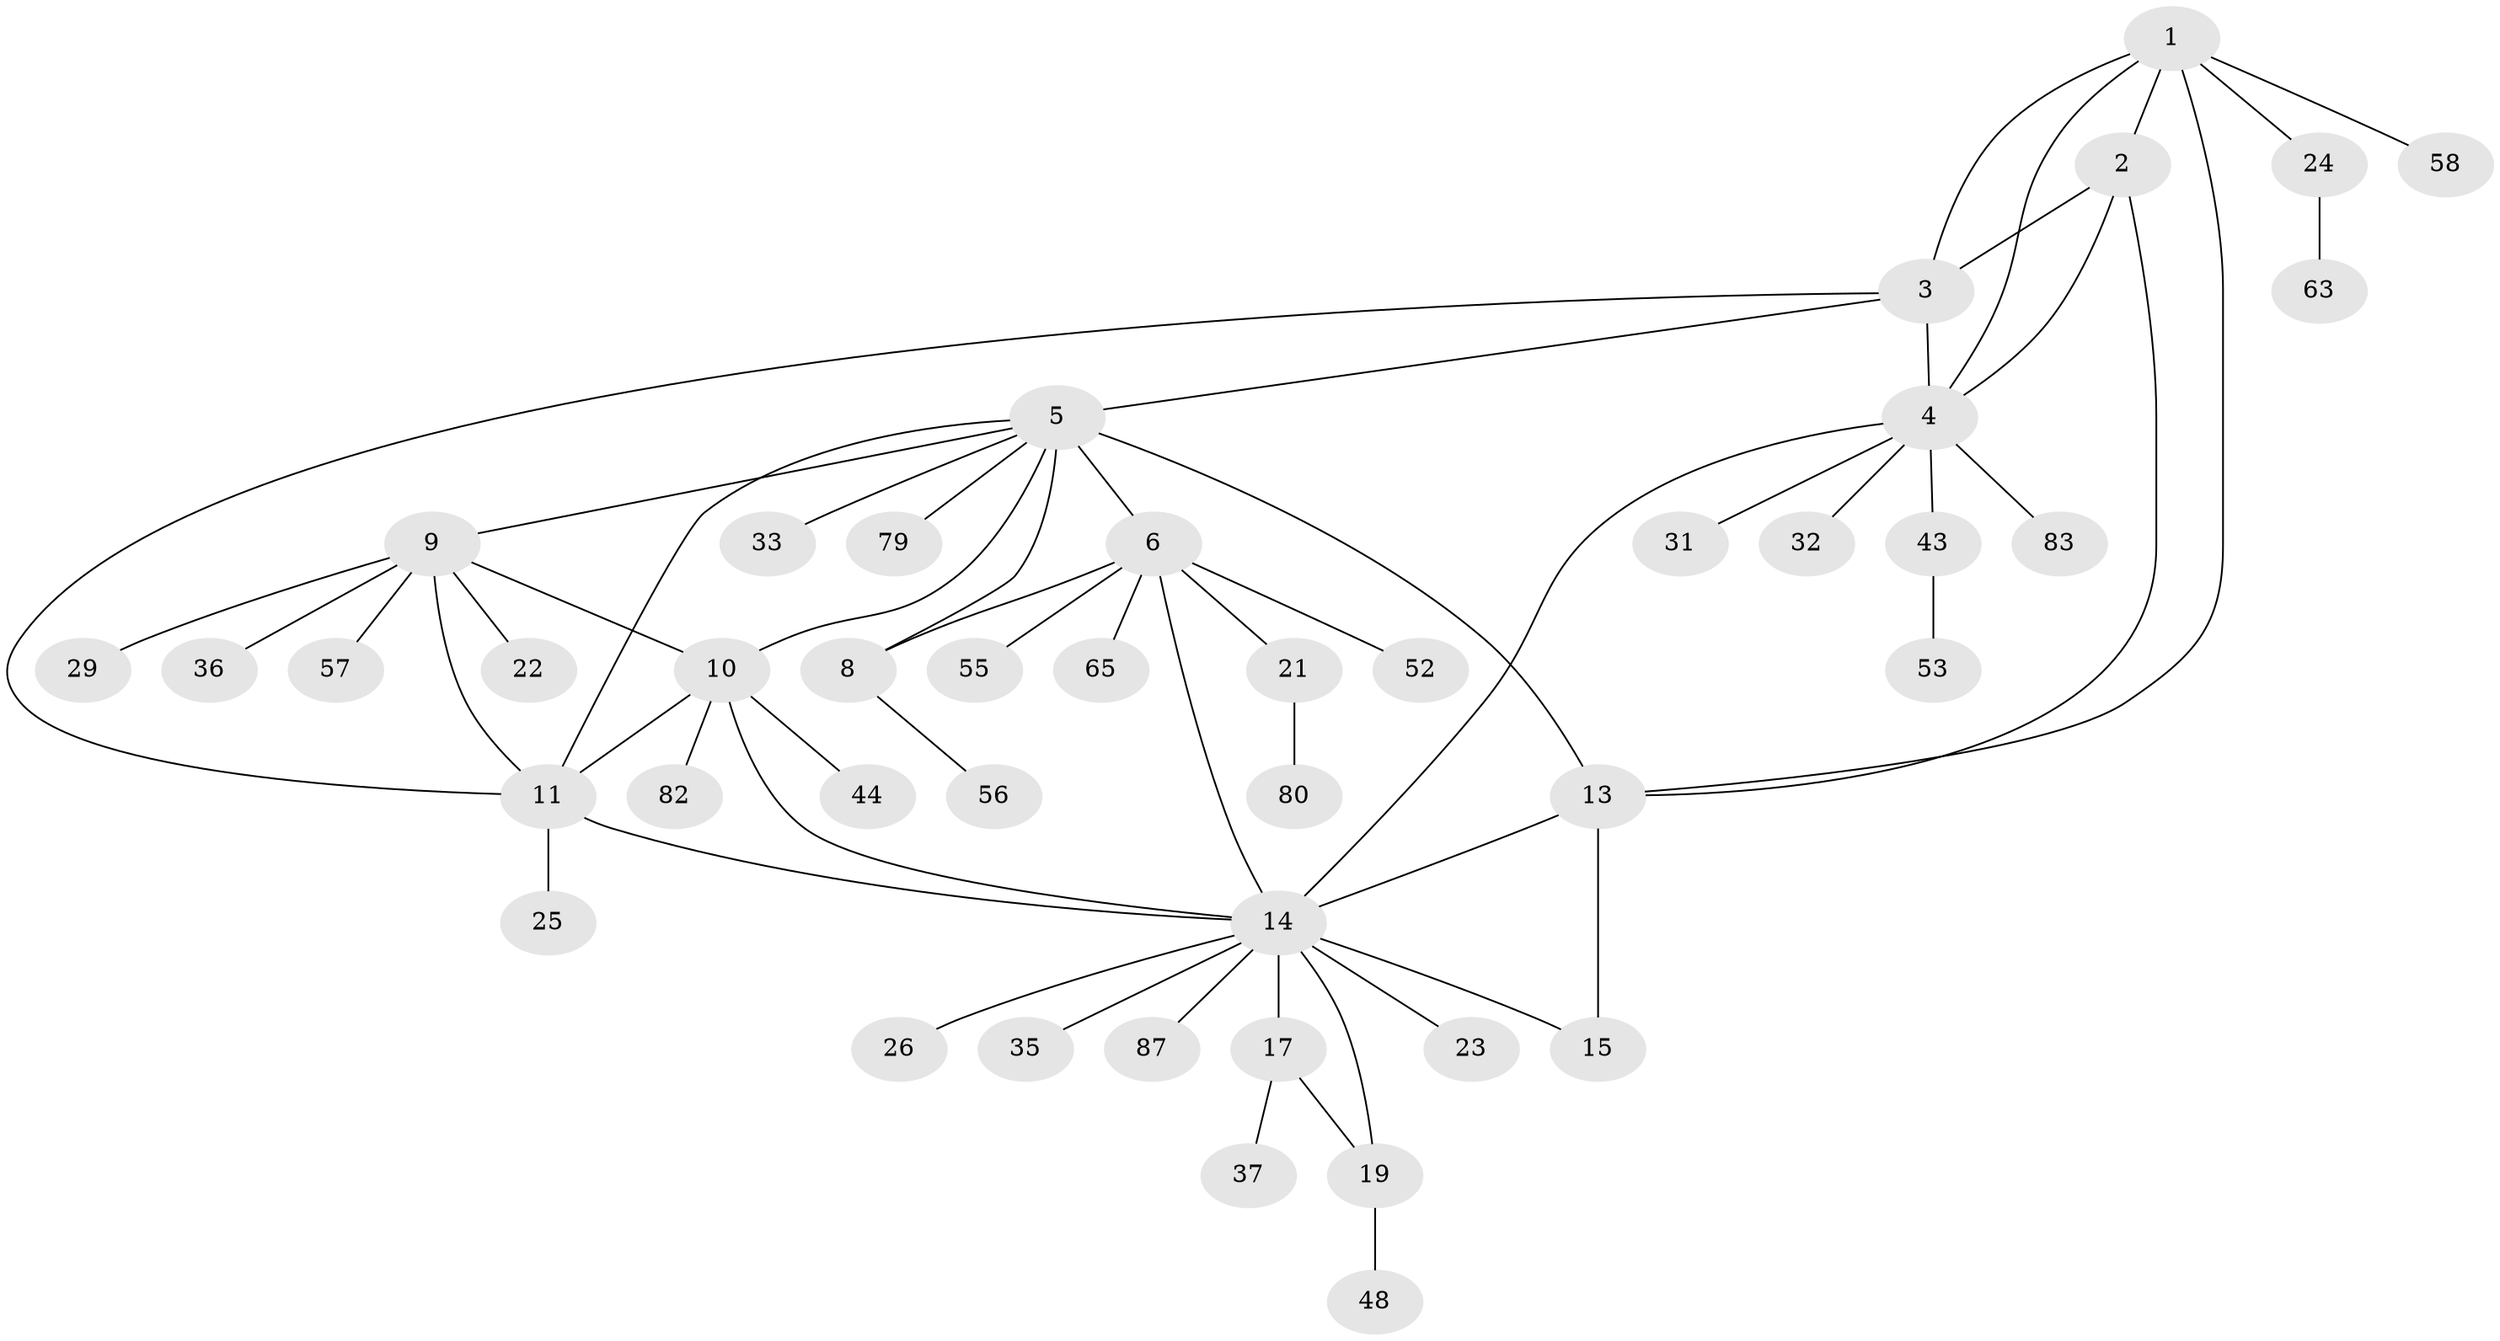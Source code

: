 // original degree distribution, {6: 0.033707865168539325, 5: 0.056179775280898875, 8: 0.02247191011235955, 9: 0.033707865168539325, 7: 0.033707865168539325, 4: 0.056179775280898875, 10: 0.011235955056179775, 3: 0.056179775280898875, 2: 0.15730337078651685, 1: 0.5393258426966292}
// Generated by graph-tools (version 1.1) at 2025/16/03/09/25 04:16:01]
// undirected, 44 vertices, 59 edges
graph export_dot {
graph [start="1"]
  node [color=gray90,style=filled];
  1;
  2 [super="+27"];
  3 [super="+66"];
  4;
  5 [super="+12+49"];
  6 [super="+7+34"];
  8 [super="+28"];
  9 [super="+75+40+47"];
  10 [super="+50"];
  11 [super="+51"];
  13 [super="+73+16"];
  14 [super="+30+18"];
  15;
  17 [super="+59"];
  19 [super="+41"];
  21;
  22;
  23;
  24;
  25;
  26;
  29;
  31;
  32;
  33;
  35;
  36;
  37;
  43 [super="+71+46"];
  44 [super="+76"];
  48;
  52;
  53;
  55;
  56;
  57 [super="+84"];
  58;
  63;
  65;
  79;
  80;
  82;
  83;
  87;
  1 -- 2;
  1 -- 3;
  1 -- 4;
  1 -- 24;
  1 -- 58;
  1 -- 13;
  2 -- 3;
  2 -- 4;
  2 -- 13;
  3 -- 4;
  3 -- 5;
  3 -- 11;
  4 -- 31;
  4 -- 32;
  4 -- 43;
  4 -- 83;
  4 -- 14;
  5 -- 6 [weight=2];
  5 -- 8;
  5 -- 33;
  5 -- 79;
  5 -- 13 [weight=2];
  5 -- 9;
  5 -- 10;
  5 -- 11;
  6 -- 8 [weight=2];
  6 -- 21;
  6 -- 52 [weight=2];
  6 -- 65;
  6 -- 55;
  6 -- 14 [weight=2];
  8 -- 56;
  9 -- 10;
  9 -- 11;
  9 -- 22;
  9 -- 29;
  9 -- 36;
  9 -- 57;
  10 -- 11;
  10 -- 44;
  10 -- 82;
  10 -- 14;
  11 -- 14;
  11 -- 25;
  13 -- 14 [weight=3];
  13 -- 15 [weight=2];
  14 -- 15;
  14 -- 23;
  14 -- 26;
  14 -- 87;
  14 -- 17 [weight=2];
  14 -- 35;
  14 -- 19 [weight=2];
  17 -- 19;
  17 -- 37;
  19 -- 48;
  21 -- 80;
  24 -- 63;
  43 -- 53;
}
